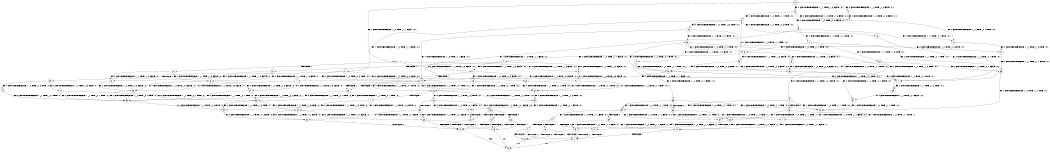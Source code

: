digraph BCG {
size = "7, 10.5";
center = TRUE;
node [shape = circle];
0 [peripheries = 2];
0 -> 1 [label = "EX !0 !ATOMIC_EXCH_BRANCH (1, +1, TRUE, +1, 3, FALSE) !:0:1:"];
0 -> 2 [label = "EX !1 !ATOMIC_EXCH_BRANCH (1, +0, TRUE, +1, 1, FALSE) !:0:1:"];
0 -> 3 [label = "EX !0 !ATOMIC_EXCH_BRANCH (1, +1, TRUE, +1, 3, FALSE) !:0:1:"];
1 -> 4 [label = "EX !0 !ATOMIC_EXCH_BRANCH (1, +0, TRUE, +0, 3, FALSE) !:0:1:"];
2 -> 5 [label = "EX !0 !ATOMIC_EXCH_BRANCH (1, +1, TRUE, +1, 3, FALSE) !:0:1:"];
2 -> 6 [label = "TERMINATE !1"];
2 -> 7 [label = "EX !0 !ATOMIC_EXCH_BRANCH (1, +1, TRUE, +1, 3, FALSE) !:0:1:"];
3 -> 4 [label = "EX !0 !ATOMIC_EXCH_BRANCH (1, +0, TRUE, +0, 3, FALSE) !:0:1:"];
3 -> 8 [label = "EX !1 !ATOMIC_EXCH_BRANCH (1, +0, TRUE, +1, 1, TRUE) !:0:1:"];
3 -> 9 [label = "EX !0 !ATOMIC_EXCH_BRANCH (1, +0, TRUE, +0, 3, FALSE) !:0:1:"];
4 -> 10 [label = "EX !0 !ATOMIC_EXCH_BRANCH (1, +1, TRUE, +0, 1, TRUE) !:0:1:"];
5 -> 11 [label = "EX !0 !ATOMIC_EXCH_BRANCH (1, +0, TRUE, +0, 3, FALSE) !:0:1:"];
6 -> 12 [label = "EX !0 !ATOMIC_EXCH_BRANCH (1, +1, TRUE, +1, 3, FALSE) !:0:"];
6 -> 13 [label = "EX !0 !ATOMIC_EXCH_BRANCH (1, +1, TRUE, +1, 3, FALSE) !:0:"];
7 -> 11 [label = "EX !0 !ATOMIC_EXCH_BRANCH (1, +0, TRUE, +0, 3, FALSE) !:0:1:"];
7 -> 14 [label = "TERMINATE !1"];
7 -> 15 [label = "EX !0 !ATOMIC_EXCH_BRANCH (1, +0, TRUE, +0, 3, FALSE) !:0:1:"];
8 -> 16 [label = "EX !0 !ATOMIC_EXCH_BRANCH (1, +0, TRUE, +0, 3, TRUE) !:0:1:"];
8 -> 17 [label = "EX !1 !ATOMIC_EXCH_BRANCH (1, +0, TRUE, +1, 1, FALSE) !:0:1:"];
8 -> 18 [label = "EX !0 !ATOMIC_EXCH_BRANCH (1, +0, TRUE, +0, 3, TRUE) !:0:1:"];
9 -> 10 [label = "EX !0 !ATOMIC_EXCH_BRANCH (1, +1, TRUE, +0, 1, TRUE) !:0:1:"];
9 -> 19 [label = "EX !1 !ATOMIC_EXCH_BRANCH (1, +0, TRUE, +1, 1, FALSE) !:0:1:"];
9 -> 20 [label = "EX !0 !ATOMIC_EXCH_BRANCH (1, +1, TRUE, +0, 1, TRUE) !:0:1:"];
10 -> 21 [label = "EX !0 !ATOMIC_EXCH_BRANCH (1, +1, TRUE, +1, 3, TRUE) !:0:1:"];
11 -> 22 [label = "EX !0 !ATOMIC_EXCH_BRANCH (1, +1, TRUE, +0, 1, TRUE) !:0:1:"];
12 -> 23 [label = "EX !0 !ATOMIC_EXCH_BRANCH (1, +0, TRUE, +0, 3, FALSE) !:0:"];
13 -> 23 [label = "EX !0 !ATOMIC_EXCH_BRANCH (1, +0, TRUE, +0, 3, FALSE) !:0:"];
13 -> 24 [label = "EX !0 !ATOMIC_EXCH_BRANCH (1, +0, TRUE, +0, 3, FALSE) !:0:"];
14 -> 23 [label = "EX !0 !ATOMIC_EXCH_BRANCH (1, +0, TRUE, +0, 3, FALSE) !:0:"];
14 -> 24 [label = "EX !0 !ATOMIC_EXCH_BRANCH (1, +0, TRUE, +0, 3, FALSE) !:0:"];
15 -> 22 [label = "EX !0 !ATOMIC_EXCH_BRANCH (1, +1, TRUE, +0, 1, TRUE) !:0:1:"];
15 -> 25 [label = "TERMINATE !1"];
15 -> 26 [label = "EX !0 !ATOMIC_EXCH_BRANCH (1, +1, TRUE, +0, 1, TRUE) !:0:1:"];
16 -> 27 [label = "EX !0 !ATOMIC_EXCH_BRANCH (1, +1, TRUE, +0, 1, TRUE) !:0:1:"];
17 -> 28 [label = "EX !0 !ATOMIC_EXCH_BRANCH (1, +0, TRUE, +0, 3, TRUE) !:0:1:"];
17 -> 29 [label = "TERMINATE !1"];
17 -> 19 [label = "EX !0 !ATOMIC_EXCH_BRANCH (1, +0, TRUE, +0, 3, TRUE) !:0:1:"];
18 -> 27 [label = "EX !0 !ATOMIC_EXCH_BRANCH (1, +1, TRUE, +0, 1, TRUE) !:0:1:"];
18 -> 19 [label = "EX !1 !ATOMIC_EXCH_BRANCH (1, +0, TRUE, +1, 1, FALSE) !:0:1:"];
18 -> 30 [label = "EX !0 !ATOMIC_EXCH_BRANCH (1, +1, TRUE, +0, 1, TRUE) !:0:1:"];
19 -> 22 [label = "EX !0 !ATOMIC_EXCH_BRANCH (1, +1, TRUE, +0, 1, TRUE) !:0:1:"];
19 -> 25 [label = "TERMINATE !1"];
19 -> 26 [label = "EX !0 !ATOMIC_EXCH_BRANCH (1, +1, TRUE, +0, 1, TRUE) !:0:1:"];
20 -> 21 [label = "EX !0 !ATOMIC_EXCH_BRANCH (1, +1, TRUE, +1, 3, TRUE) !:0:1:"];
20 -> 31 [label = "EX !1 !ATOMIC_EXCH_BRANCH (1, +0, TRUE, +1, 1, TRUE) !:0:1:"];
20 -> 32 [label = "EX !0 !ATOMIC_EXCH_BRANCH (1, +1, TRUE, +1, 3, TRUE) !:0:1:"];
21 -> 33 [label = "EX !0 !ATOMIC_EXCH_BRANCH (1, +1, TRUE, +0, 1, FALSE) !:0:1:"];
22 -> 34 [label = "EX !0 !ATOMIC_EXCH_BRANCH (1, +1, TRUE, +1, 3, TRUE) !:0:1:"];
23 -> 35 [label = "EX !0 !ATOMIC_EXCH_BRANCH (1, +1, TRUE, +0, 1, TRUE) !:0:"];
24 -> 35 [label = "EX !0 !ATOMIC_EXCH_BRANCH (1, +1, TRUE, +0, 1, TRUE) !:0:"];
24 -> 36 [label = "EX !0 !ATOMIC_EXCH_BRANCH (1, +1, TRUE, +0, 1, TRUE) !:0:"];
25 -> 35 [label = "EX !0 !ATOMIC_EXCH_BRANCH (1, +1, TRUE, +0, 1, TRUE) !:0:"];
25 -> 36 [label = "EX !0 !ATOMIC_EXCH_BRANCH (1, +1, TRUE, +0, 1, TRUE) !:0:"];
26 -> 34 [label = "EX !0 !ATOMIC_EXCH_BRANCH (1, +1, TRUE, +1, 3, TRUE) !:0:1:"];
26 -> 37 [label = "TERMINATE !1"];
26 -> 38 [label = "EX !0 !ATOMIC_EXCH_BRANCH (1, +1, TRUE, +1, 3, TRUE) !:0:1:"];
27 -> 39 [label = "EX !0 !ATOMIC_EXCH_BRANCH (1, +1, TRUE, +1, 3, TRUE) !:0:1:"];
28 -> 22 [label = "EX !0 !ATOMIC_EXCH_BRANCH (1, +1, TRUE, +0, 1, TRUE) !:0:1:"];
29 -> 40 [label = "EX !0 !ATOMIC_EXCH_BRANCH (1, +0, TRUE, +0, 3, TRUE) !:0:"];
29 -> 41 [label = "EX !0 !ATOMIC_EXCH_BRANCH (1, +0, TRUE, +0, 3, TRUE) !:0:"];
30 -> 39 [label = "EX !0 !ATOMIC_EXCH_BRANCH (1, +1, TRUE, +1, 3, TRUE) !:0:1:"];
30 -> 31 [label = "EX !1 !ATOMIC_EXCH_BRANCH (1, +0, TRUE, +1, 1, TRUE) !:0:1:"];
30 -> 42 [label = "EX !0 !ATOMIC_EXCH_BRANCH (1, +1, TRUE, +1, 3, TRUE) !:0:1:"];
31 -> 43 [label = "EX !0 !ATOMIC_EXCH_BRANCH (1, +1, TRUE, +1, 3, FALSE) !:0:1:"];
31 -> 44 [label = "EX !1 !ATOMIC_EXCH_BRANCH (1, +0, TRUE, +1, 1, FALSE) !:0:1:"];
31 -> 45 [label = "EX !0 !ATOMIC_EXCH_BRANCH (1, +1, TRUE, +1, 3, FALSE) !:0:1:"];
32 -> 33 [label = "EX !0 !ATOMIC_EXCH_BRANCH (1, +1, TRUE, +0, 1, FALSE) !:0:1:"];
32 -> 46 [label = "EX !1 !ATOMIC_EXCH_BRANCH (1, +0, TRUE, +1, 1, TRUE) !:0:1:"];
32 -> 47 [label = "EX !0 !ATOMIC_EXCH_BRANCH (1, +1, TRUE, +0, 1, FALSE) !:0:1:"];
33 -> 48 [label = "EX !1 !ATOMIC_EXCH_BRANCH (1, +0, TRUE, +1, 1, TRUE) !:0:1:"];
34 -> 49 [label = "EX !0 !ATOMIC_EXCH_BRANCH (1, +1, TRUE, +0, 1, FALSE) !:0:1:"];
35 -> 50 [label = "EX !0 !ATOMIC_EXCH_BRANCH (1, +1, TRUE, +1, 3, TRUE) !:0:"];
36 -> 50 [label = "EX !0 !ATOMIC_EXCH_BRANCH (1, +1, TRUE, +1, 3, TRUE) !:0:"];
36 -> 51 [label = "EX !0 !ATOMIC_EXCH_BRANCH (1, +1, TRUE, +1, 3, TRUE) !:0:"];
37 -> 50 [label = "EX !0 !ATOMIC_EXCH_BRANCH (1, +1, TRUE, +1, 3, TRUE) !:0:"];
37 -> 51 [label = "EX !0 !ATOMIC_EXCH_BRANCH (1, +1, TRUE, +1, 3, TRUE) !:0:"];
38 -> 49 [label = "EX !0 !ATOMIC_EXCH_BRANCH (1, +1, TRUE, +0, 1, FALSE) !:0:1:"];
38 -> 52 [label = "TERMINATE !1"];
38 -> 53 [label = "EX !0 !ATOMIC_EXCH_BRANCH (1, +1, TRUE, +0, 1, FALSE) !:0:1:"];
39 -> 54 [label = "EX !0 !ATOMIC_EXCH_BRANCH (1, +1, TRUE, +0, 1, FALSE) !:0:1:"];
40 -> 35 [label = "EX !0 !ATOMIC_EXCH_BRANCH (1, +1, TRUE, +0, 1, TRUE) !:0:"];
41 -> 35 [label = "EX !0 !ATOMIC_EXCH_BRANCH (1, +1, TRUE, +0, 1, TRUE) !:0:"];
41 -> 36 [label = "EX !0 !ATOMIC_EXCH_BRANCH (1, +1, TRUE, +0, 1, TRUE) !:0:"];
42 -> 54 [label = "EX !0 !ATOMIC_EXCH_BRANCH (1, +1, TRUE, +0, 1, FALSE) !:0:1:"];
42 -> 46 [label = "EX !1 !ATOMIC_EXCH_BRANCH (1, +0, TRUE, +1, 1, TRUE) !:0:1:"];
42 -> 55 [label = "EX !0 !ATOMIC_EXCH_BRANCH (1, +1, TRUE, +0, 1, FALSE) !:0:1:"];
43 -> 56 [label = "EX !0 !ATOMIC_EXCH_BRANCH (1, +0, TRUE, +0, 3, FALSE) !:0:1:"];
44 -> 5 [label = "EX !0 !ATOMIC_EXCH_BRANCH (1, +1, TRUE, +1, 3, FALSE) !:0:1:"];
44 -> 57 [label = "TERMINATE !1"];
44 -> 7 [label = "EX !0 !ATOMIC_EXCH_BRANCH (1, +1, TRUE, +1, 3, FALSE) !:0:1:"];
45 -> 56 [label = "EX !0 !ATOMIC_EXCH_BRANCH (1, +0, TRUE, +0, 3, FALSE) !:0:1:"];
45 -> 8 [label = "EX !1 !ATOMIC_EXCH_BRANCH (1, +0, TRUE, +1, 1, TRUE) !:0:1:"];
45 -> 46 [label = "EX !0 !ATOMIC_EXCH_BRANCH (1, +0, TRUE, +0, 3, FALSE) !:0:1:"];
46 -> 27 [label = "EX !0 !ATOMIC_EXCH_BRANCH (1, +1, TRUE, +0, 1, TRUE) !:0:1:"];
46 -> 19 [label = "EX !1 !ATOMIC_EXCH_BRANCH (1, +0, TRUE, +1, 1, FALSE) !:0:1:"];
46 -> 30 [label = "EX !0 !ATOMIC_EXCH_BRANCH (1, +1, TRUE, +0, 1, TRUE) !:0:1:"];
47 -> 48 [label = "EX !1 !ATOMIC_EXCH_BRANCH (1, +0, TRUE, +1, 1, TRUE) !:0:1:"];
47 -> 58 [label = "TERMINATE !0"];
47 -> 59 [label = "EX !1 !ATOMIC_EXCH_BRANCH (1, +0, TRUE, +1, 1, TRUE) !:0:1:"];
48 -> 60 [label = "EX !1 !ATOMIC_EXCH_BRANCH (1, +0, TRUE, +1, 1, FALSE) !:0:1:"];
49 -> 61 [label = "TERMINATE !0"];
50 -> 62 [label = "EX !0 !ATOMIC_EXCH_BRANCH (1, +1, TRUE, +0, 1, FALSE) !:0:"];
51 -> 62 [label = "EX !0 !ATOMIC_EXCH_BRANCH (1, +1, TRUE, +0, 1, FALSE) !:0:"];
51 -> 63 [label = "EX !0 !ATOMIC_EXCH_BRANCH (1, +1, TRUE, +0, 1, FALSE) !:0:"];
52 -> 62 [label = "EX !0 !ATOMIC_EXCH_BRANCH (1, +1, TRUE, +0, 1, FALSE) !:0:"];
52 -> 63 [label = "EX !0 !ATOMIC_EXCH_BRANCH (1, +1, TRUE, +0, 1, FALSE) !:0:"];
53 -> 61 [label = "TERMINATE !0"];
53 -> 64 [label = "TERMINATE !1"];
53 -> 65 [label = "TERMINATE !0"];
54 -> 48 [label = "EX !1 !ATOMIC_EXCH_BRANCH (1, +0, TRUE, +1, 1, TRUE) !:0:1:"];
55 -> 48 [label = "EX !1 !ATOMIC_EXCH_BRANCH (1, +0, TRUE, +1, 1, TRUE) !:0:1:"];
55 -> 66 [label = "TERMINATE !0"];
55 -> 59 [label = "EX !1 !ATOMIC_EXCH_BRANCH (1, +0, TRUE, +1, 1, TRUE) !:0:1:"];
56 -> 27 [label = "EX !0 !ATOMIC_EXCH_BRANCH (1, +1, TRUE, +0, 1, TRUE) !:0:1:"];
57 -> 12 [label = "EX !0 !ATOMIC_EXCH_BRANCH (1, +1, TRUE, +1, 3, FALSE) !:0:"];
57 -> 13 [label = "EX !0 !ATOMIC_EXCH_BRANCH (1, +1, TRUE, +1, 3, FALSE) !:0:"];
58 -> 67 [label = "EX !1 !ATOMIC_EXCH_BRANCH (1, +0, TRUE, +1, 1, TRUE) !:1:"];
58 -> 68 [label = "EX !1 !ATOMIC_EXCH_BRANCH (1, +0, TRUE, +1, 1, TRUE) !:1:"];
59 -> 60 [label = "EX !1 !ATOMIC_EXCH_BRANCH (1, +0, TRUE, +1, 1, FALSE) !:0:1:"];
59 -> 69 [label = "TERMINATE !0"];
59 -> 70 [label = "EX !1 !ATOMIC_EXCH_BRANCH (1, +0, TRUE, +1, 1, FALSE) !:0:1:"];
60 -> 71 [label = "TERMINATE !0"];
61 -> 72 [label = "TERMINATE !1"];
62 -> 72 [label = "TERMINATE !0"];
63 -> 72 [label = "TERMINATE !0"];
63 -> 73 [label = "TERMINATE !0"];
64 -> 72 [label = "TERMINATE !0"];
64 -> 73 [label = "TERMINATE !0"];
65 -> 72 [label = "TERMINATE !1"];
65 -> 73 [label = "TERMINATE !1"];
66 -> 67 [label = "EX !1 !ATOMIC_EXCH_BRANCH (1, +0, TRUE, +1, 1, TRUE) !:1:"];
66 -> 68 [label = "EX !1 !ATOMIC_EXCH_BRANCH (1, +0, TRUE, +1, 1, TRUE) !:1:"];
67 -> 74 [label = "EX !1 !ATOMIC_EXCH_BRANCH (1, +0, TRUE, +1, 1, FALSE) !:1:"];
68 -> 74 [label = "EX !1 !ATOMIC_EXCH_BRANCH (1, +0, TRUE, +1, 1, FALSE) !:1:"];
68 -> 75 [label = "EX !1 !ATOMIC_EXCH_BRANCH (1, +0, TRUE, +1, 1, FALSE) !:1:"];
69 -> 74 [label = "EX !1 !ATOMIC_EXCH_BRANCH (1, +0, TRUE, +1, 1, FALSE) !:1:"];
69 -> 75 [label = "EX !1 !ATOMIC_EXCH_BRANCH (1, +0, TRUE, +1, 1, FALSE) !:1:"];
70 -> 71 [label = "TERMINATE !0"];
70 -> 76 [label = "TERMINATE !1"];
70 -> 77 [label = "TERMINATE !0"];
71 -> 78 [label = "TERMINATE !1"];
72 -> 79 [label = "exit"];
73 -> 79 [label = "exit"];
74 -> 78 [label = "TERMINATE !1"];
75 -> 78 [label = "TERMINATE !1"];
75 -> 80 [label = "TERMINATE !1"];
76 -> 78 [label = "TERMINATE !0"];
76 -> 80 [label = "TERMINATE !0"];
77 -> 78 [label = "TERMINATE !1"];
77 -> 80 [label = "TERMINATE !1"];
78 -> 79 [label = "exit"];
80 -> 79 [label = "exit"];
}
